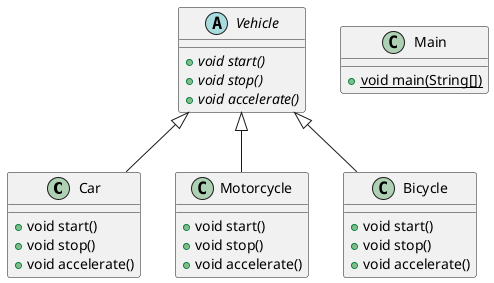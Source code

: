 @startuml
class Car {
+ void start()
+ void stop()
+ void accelerate()
}

class Motorcycle {
+ void start()
+ void stop()
+ void accelerate()
}

abstract class Vehicle {
+ {abstract}void start()
+ {abstract}void stop()
+ {abstract}void accelerate()
}

class Main {
+ {static} void main(String[])
}

class Bicycle {
+ void start()
+ void stop()
+ void accelerate()
}



Vehicle <|-- Car
Vehicle <|-- Motorcycle
Vehicle <|-- Bicycle
@enduml